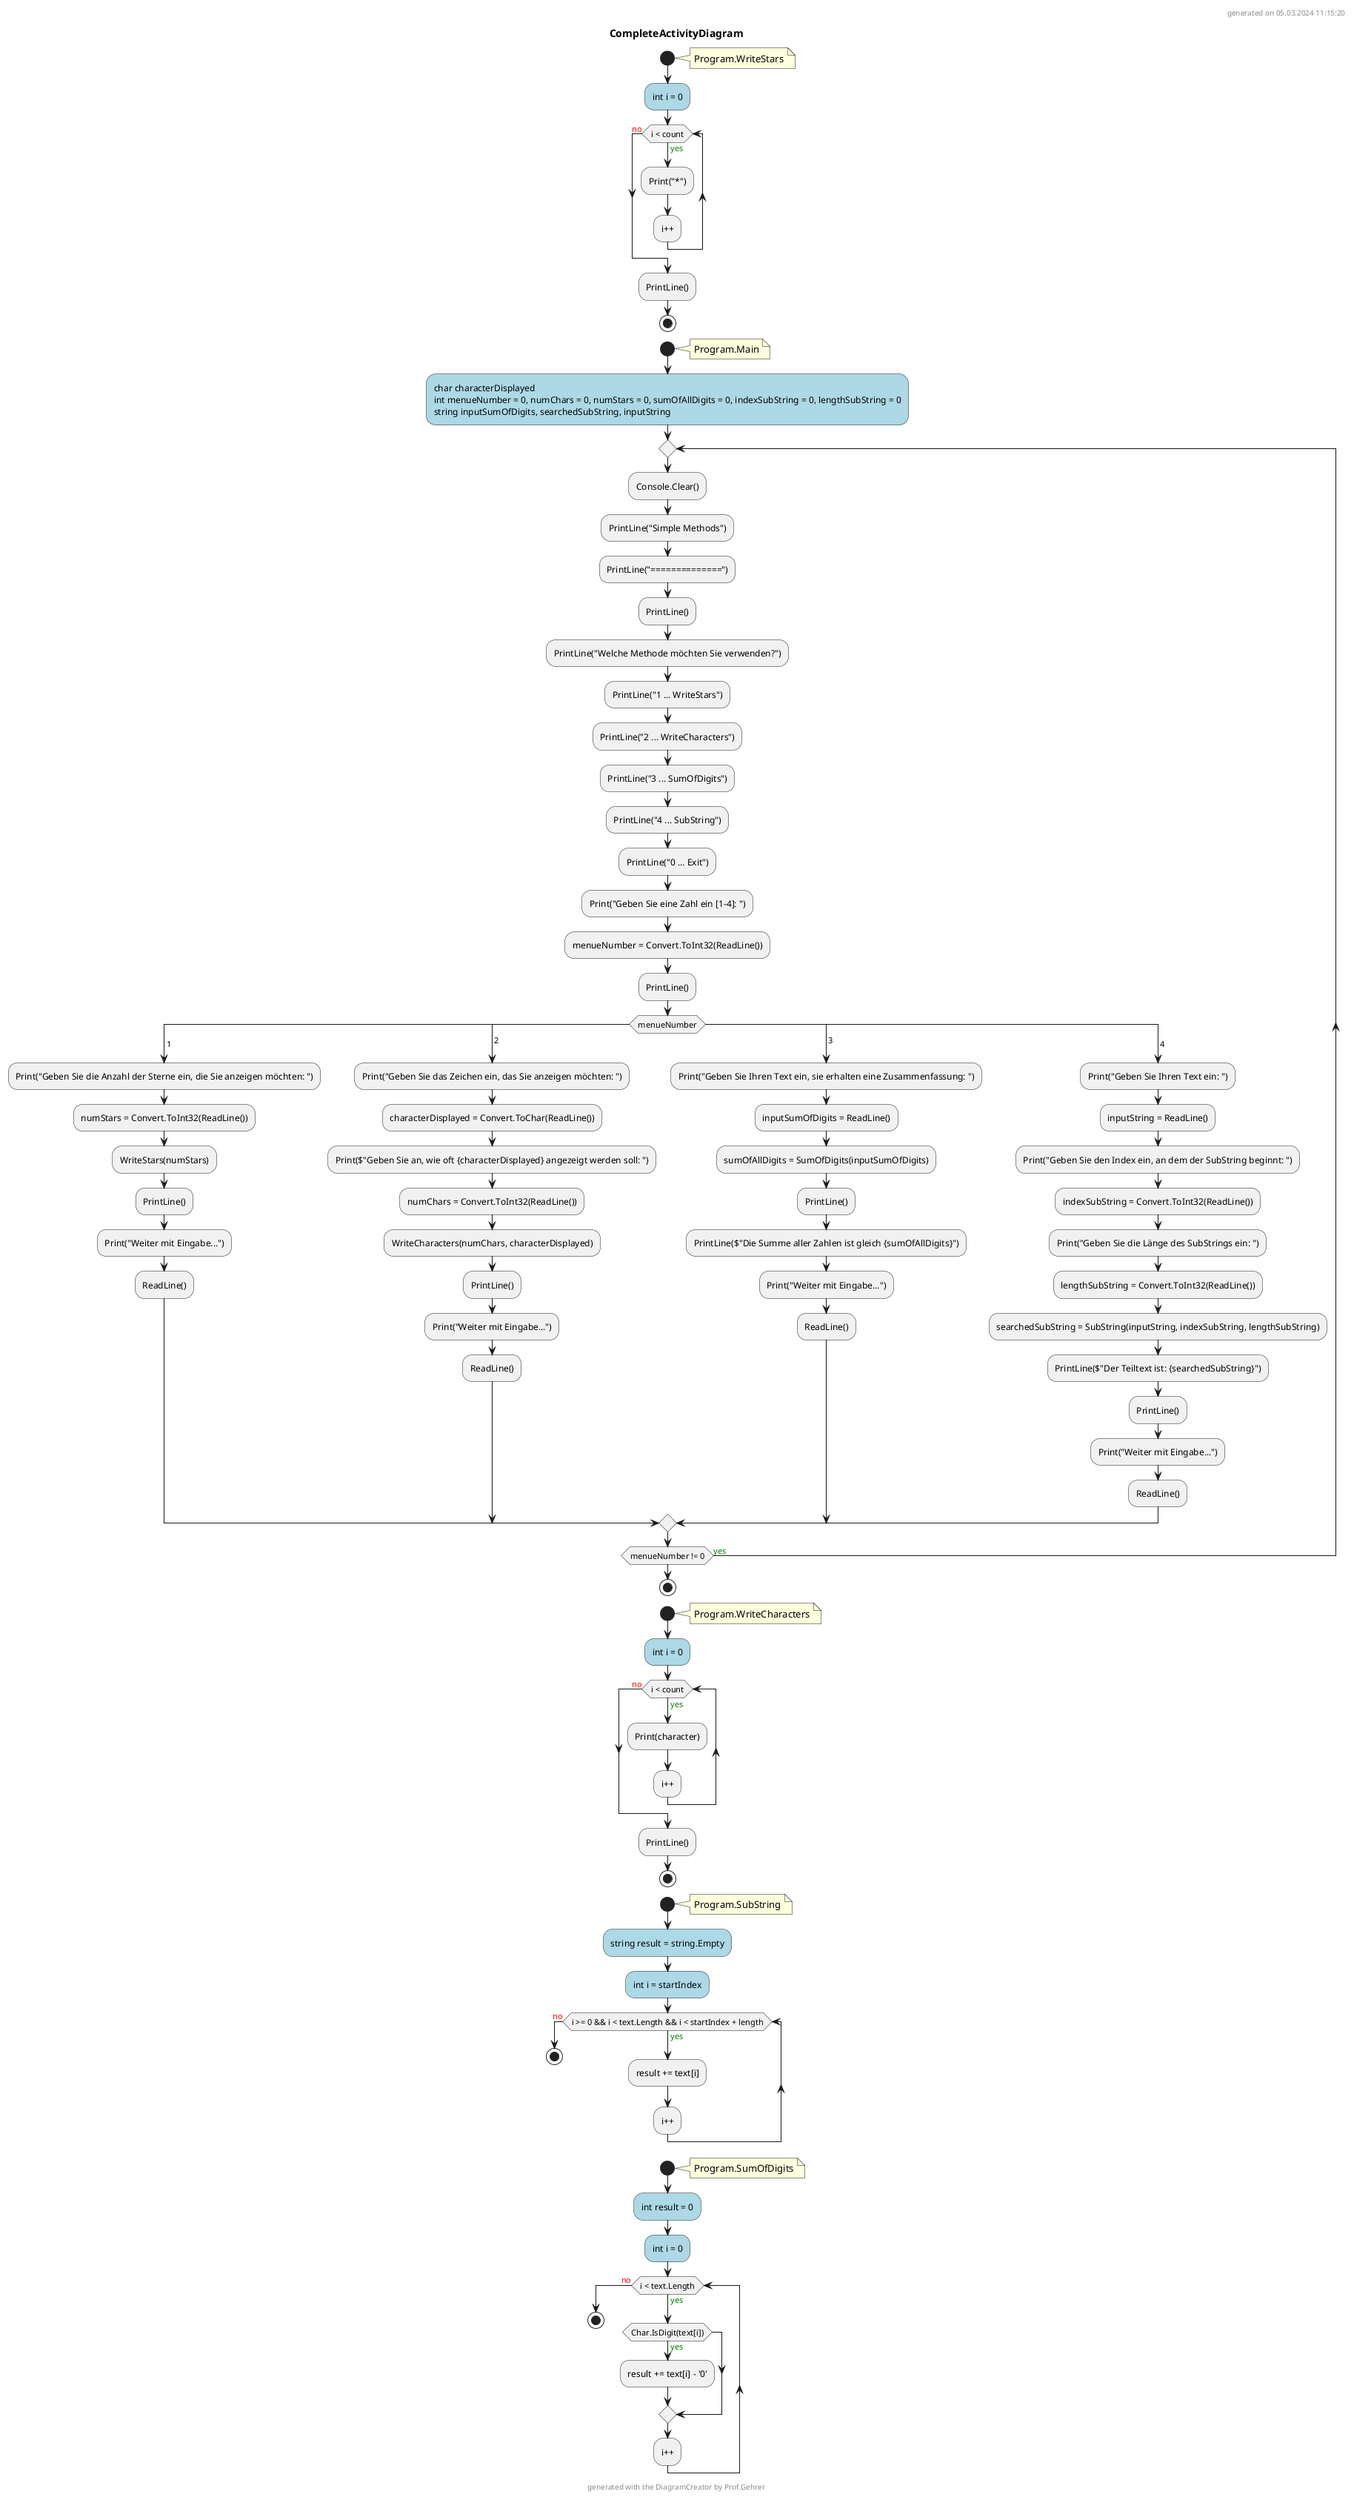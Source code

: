 @startuml CompleteActivityDiagram
header
generated on 05.03.2024 11:15:20
end header
title CompleteActivityDiagram
start
note right:  Program.WriteStars
#LightBlue:int i = 0;
while (i < count) is (<color:green>yes)
    :Print("*");
:i++;
endwhile (<color:red>no)
:PrintLine();
footer
generated with the DiagramCreator by Prof.Gehrer
end footer
stop
start
note right:  Program.Main
#LightBlue:char characterDisplayed
int menueNumber = 0, numChars = 0, numStars = 0, sumOfAllDigits = 0, indexSubString = 0, lengthSubString = 0
string inputSumOfDigits, searchedSubString, inputString;
repeat
    :Console.Clear();
    :PrintLine("Simple Methods");
    :PrintLine("==============");
    :PrintLine();
    :PrintLine("Welche Methode möchten Sie verwenden?");
    :PrintLine("1 ... WriteStars");
    :PrintLine("2 ... WriteCharacters");
    :PrintLine("3 ... SumOfDigits");
    :PrintLine("4 ... SubString");
    :PrintLine("0 ... Exit");
    :Print("Geben Sie eine Zahl ein [1-4]: ");
    :menueNumber = Convert.ToInt32(ReadLine());
    :PrintLine();
    switch (menueNumber)
      case( 1 )
      :Print("Geben Sie die Anzahl der Sterne ein, die Sie anzeigen möchten: ");
      :numStars = Convert.ToInt32(ReadLine());
      :WriteStars(numStars);
      :PrintLine();
      :Print("Weiter mit Eingabe...");
      :ReadLine();
      case( 2 )
      :Print("Geben Sie das Zeichen ein, das Sie anzeigen möchten: ");
      :characterDisplayed = Convert.ToChar(ReadLine());
      :Print($"Geben Sie an, wie oft {characterDisplayed} angezeigt werden soll: ");
      :numChars = Convert.ToInt32(ReadLine());
      :WriteCharacters(numChars, characterDisplayed);
      :PrintLine();
      :Print("Weiter mit Eingabe...");
      :ReadLine();
      case( 3 )
      :Print("Geben Sie Ihren Text ein, sie erhalten eine Zusammenfassung: ");
      :inputSumOfDigits = ReadLine();
      :sumOfAllDigits = SumOfDigits(inputSumOfDigits);
      :PrintLine();
      :PrintLine($"Die Summe aller Zahlen ist gleich {sumOfAllDigits}");
      :Print("Weiter mit Eingabe...");
      :ReadLine();
      case( 4 )
      :Print("Geben Sie Ihren Text ein: ");
      :inputString = ReadLine();
      :Print("Geben Sie den Index ein, an dem der SubString beginnt: ");
      :indexSubString = Convert.ToInt32(ReadLine());
      :Print("Geben Sie die Länge des SubStrings ein: ");
      :lengthSubString = Convert.ToInt32(ReadLine());
      :searchedSubString = SubString(inputString, indexSubString, lengthSubString);
      :PrintLine($"Der Teiltext ist: {searchedSubString}");
      :PrintLine();
      :Print("Weiter mit Eingabe...");
      :ReadLine();
    endswitch
repeat while (menueNumber != 0) is (<color:green>yes)
footer
generated with the DiagramCreator by Prof.Gehrer
end footer
stop
start
note right:  Program.WriteCharacters
#LightBlue:int i = 0;
while (i < count) is (<color:green>yes)
    :Print(character);
:i++;
endwhile (<color:red>no)
:PrintLine();
footer
generated with the DiagramCreator by Prof.Gehrer
end footer
stop
start
note right:  Program.SubString
#LightBlue:string result = string.Empty;
#LightBlue:int i = startIndex;
while (i >= 0 && i < text.Length && i < startIndex + length) is (<color:green>yes)
    :result += text[i];
:i++;
endwhile (<color:red>no)
footer
generated with the DiagramCreator by Prof.Gehrer
end footer
stop
start
note right:  Program.SumOfDigits
#LightBlue:int result = 0;
#LightBlue:int i = 0;
while (i < text.Length) is (<color:green>yes)
    if (Char.IsDigit(text[i])) then (<color:green>yes)
        :result += text[i] - '0';
    endif
:i++;
endwhile (<color:red>no)
footer
generated with the DiagramCreator by Prof.Gehrer
end footer
stop
footer
generated with the DiagramCreator by Prof.Gehrer
end footer
@enduml

